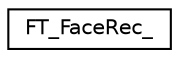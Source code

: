 digraph "Graphical Class Hierarchy"
{
 // LATEX_PDF_SIZE
  edge [fontname="Helvetica",fontsize="10",labelfontname="Helvetica",labelfontsize="10"];
  node [fontname="Helvetica",fontsize="10",shape=record];
  rankdir="LR";
  Node0 [label="FT_FaceRec_",height=0.2,width=0.4,color="black", fillcolor="white", style="filled",URL="$d8/d30/structFT__FaceRec__.html",tooltip=" "];
}
